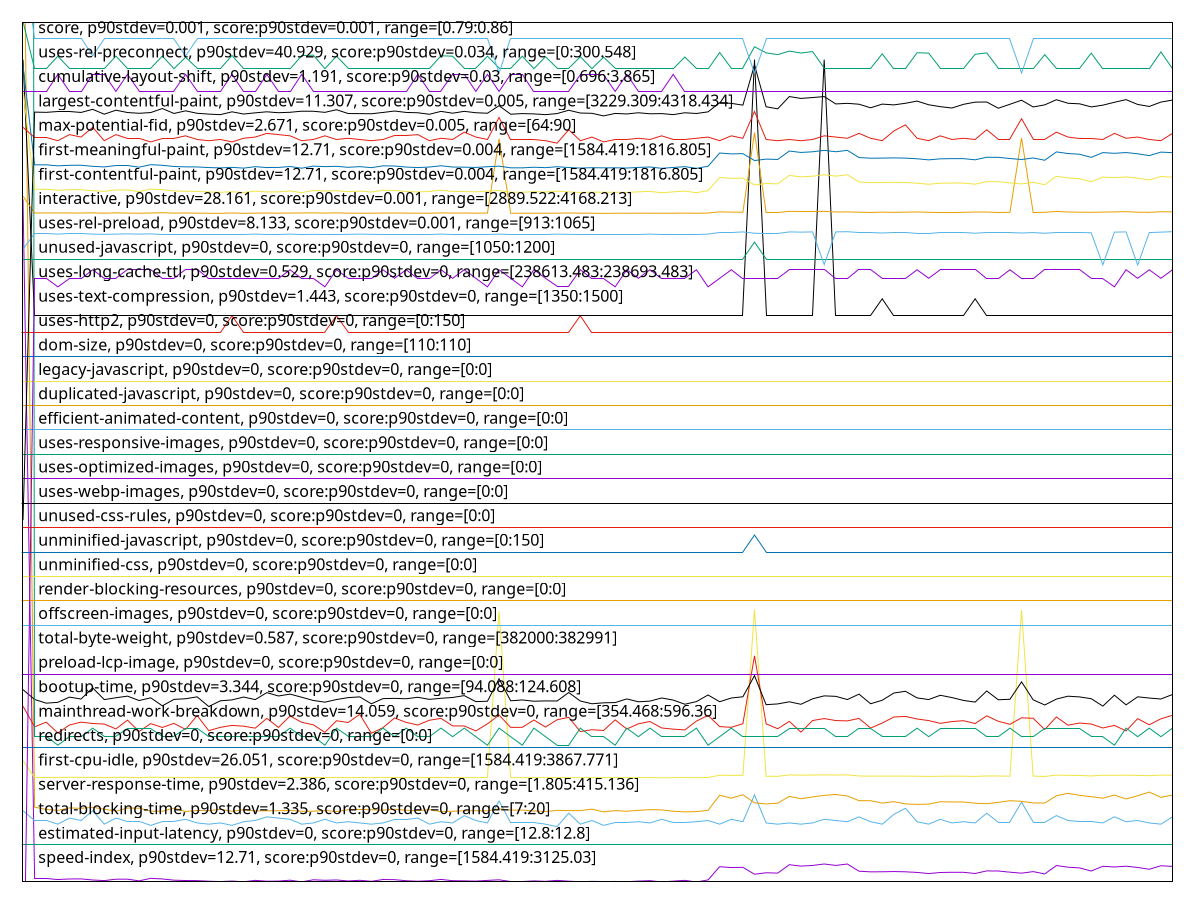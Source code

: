 reset

$speedIndexP90Stdev1271ScoreP90Stdev0Range1584419312503 <<EOF
0 27.94995008235622
1 0.12369356242233209
2 0.123993125527047
3 0.0810176209707052
4 0.10397777129691832
5 0.10757615962148392
6 0.061969038578531865
7 0.037249635837337536
8 0.09406223253073165
9 0.09531313543468656
10 0.02622752911765147
11 0.12994353810713832
12 0.10400228100548858
13 0.05442186387358916
14 0.03999563096392578
15 0.03621387370859708
16 0.01148357776359532
17 -0.002042150297945966
18 0.019353009747856476
19 -0.012149227897758408
20 0.04741571829110924
21 0.012129000089217357
22 0.016504436952075707
23 0.05378551921780783
24 -0.015214757002713242
25 0.07039674725795564
26 0.04975594157585661
27 0.06296213565902775
28 0.021705941770370885
29 0.04995928138026429
30 0.007853417594589018
31 0.08145425689000874
32 0.07516615499188006
33 0.031217524228686955
34 0.01104240300936965
35 0.032171587328868156
36 0.08548383453196706
37 0.03298766984747559
38 0.02669502911442123
39 0.016335592293049928
40 0.04546946587741729
41 0.06917580066447471
42 -0.00010769885505013121
43 -0.0004998541921388266
44 0.024826844661355096
45 0.007270631190866794
46 0.04570185422532802
47 0.013116650567798871
48 -0.009114562870259135
49 0.005799140909815037
50 -0.0009809706936572127
51 0.002062772003679214
52 -0.0091771987921625
53 0.01727513112148671
54 0.034321179546967784
55 -0.019530281244634295
56 0.015469582590320385
57 0.047475630912053646
58 -0.020363611335941556
59 0.06624552884014534
60 0.6066873260631525
61 0.5714913845596534
62 0.5806153505158065
63 0.2988816971297652
64 0.35735096856895154
65 0.34358922109156964
66 0.6878507721022409
67 0.6307068404596947
68 0.6573225684304518
69 0.7167023301545932
70 0.65896290337054
71 0.7161712864689456
72 0.420853807934396
73 0.3956423954878794
74 0.3984092692551009
75 0.40735531288237325
76 0.3974225265434903
77 0.37131242478281123
78 0.3263961144146883
79 0.36882695878062677
80 0.3780099295907391
81 0.37644584707731354
82 0.32874723090323243
83 0.4340663563864595
84 0.42986974961944924
85 0.3815166334499125
86 0.34153403663980697
87 0.4049025264916182
88 0.3104648038455551
89 0.6533683354481639
90 0.58602019513852
91 0.5570896613585674
92 0.4285562107936052
93 0.624196335650467
94 0.5947029863404367
95 0.6261217094235292
96 0.57565077288033
97 0.5005148996149735
98 0.6447136850227473
99 0.6204608745113305
EOF

$estimatedInputLatencyP90Stdev0ScoreP90Stdev0Range128128 <<EOF
0 1.5000000000001847
1 1.5000000000001847
2 1.5000000000001847
3 1.5000000000001847
4 1.5000000000001847
5 1.5000000000001847
6 1.5000000000001847
7 1.5000000000001847
8 1.5000000000001847
9 1.5000000000001847
10 1.5000000000001847
11 1.5000000000001847
12 1.5000000000001847
13 1.5000000000001847
14 1.5000000000001847
15 1.5000000000001847
16 1.5000000000001847
17 1.5000000000001847
18 1.5000000000001847
19 1.5000000000001847
20 1.5000000000001847
21 1.5000000000001847
22 1.5000000000001847
23 1.5000000000001847
24 1.5000000000001847
25 1.5000000000001847
26 1.5000000000001847
27 1.5000000000001847
28 1.5000000000001847
29 1.5000000000001847
30 1.5000000000001847
31 1.5000000000001847
32 1.5000000000001847
33 1.5000000000001847
34 1.5000000000001847
35 1.5000000000001847
36 1.5000000000001847
37 1.5000000000001847
38 1.5000000000001847
39 1.5000000000001847
40 1.5000000000001847
41 1.5000000000001847
42 1.5000000000001847
43 1.5000000000001847
44 1.5000000000001847
45 1.5000000000001847
46 1.5000000000001847
47 1.5000000000001847
48 1.5000000000001847
49 1.5000000000001847
50 1.5000000000001847
51 1.5000000000001847
52 1.5000000000001847
53 1.5000000000001847
54 1.5000000000001847
55 1.5000000000001847
56 1.5000000000001847
57 1.5000000000001847
58 1.5000000000001847
59 1.5000000000001847
60 1.5000000000001847
61 1.5000000000001847
62 1.5000000000001847
63 1.5000000000001847
64 1.5000000000001847
65 1.5000000000001847
66 1.5000000000001847
67 1.5000000000001847
68 1.5000000000001847
69 1.5000000000001847
70 1.5000000000001847
71 1.5000000000001847
72 1.5000000000001847
73 1.5000000000001847
74 1.5000000000001847
75 1.5000000000001847
76 1.5000000000001847
77 1.5000000000001847
78 1.5000000000001847
79 1.5000000000001847
80 1.5000000000001847
81 1.5000000000001847
82 1.5000000000001847
83 1.5000000000001847
84 1.5000000000001847
85 1.5000000000001847
86 1.5000000000001847
87 1.5000000000001847
88 1.5000000000001847
89 1.5000000000001847
90 1.5000000000001847
91 1.5000000000001847
92 1.5000000000001847
93 1.5000000000001847
94 1.5000000000001847
95 1.5000000000001847
96 1.5000000000001847
97 1.5000000000001847
98 1.5000000000001847
99 1.5000000000001847
EOF

$totalBlockingTimeP90Stdev1335ScoreP90Stdev0Range720 <<EOF
0 2.899
1 2.499
2 2.499
3 2.349
4 2.599
5 2.499
6 2.899
7 2.349
8 2.599
9 2.449
10 2.449
11 2.299
12 2.449
13 2.449
14 2.549
15 2.399
16 2.349
17 2.399
18 2.299
19 2.449
20 2.499
21 2.649
22 2.599
23 2.549
24 2.349
25 2.399
26 2.549
27 2.399
28 2.449
29 2.399
30 2.349
31 2.399
32 2.549
33 2.549
34 2.599
35 2.349
36 2.449
37 2.399
38 2.699
39 2.499
40 2.399
41 3.299
42 2.399
43 2.399
44 2.399
45 2.349
46 2.249
47 2.7990000000000004
48 2.349
49 2.499
50 2.299
51 2.399
52 2.399
53 2.449
54 2.399
55 2.549
56 2.399
57 2.399
58 2.449
59 2.499
60 2.349
61 2.549
62 2.449
63 3.549
64 2.399
65 2.349
66 2.399
67 2.349
68 2.399
69 2.549
70 2.499
71 2.449
72 2.649
73 2.449
74 2.349
75 2.749
76 2.999
77 2.449
78 2.349
79 2.549
80 2.399
81 2.449
82 2.399
83 2.7990000000000004
84 2.399
85 2.399
86 3.249
87 2.399
88 2.399
89 2.699
90 2.499
91 2.449
92 2.449
93 2.399
94 2.649
95 2.449
96 2.499
97 2.399
98 2.349
99 2.649
EOF

$serverResponseTimeP90Stdev2386ScoreP90Stdev0Range1805415136 <<EOF
0 42.958002495148314
1 3.046843637371777
2 2.9514596617687827
3 2.912549209869698
4 3.0154047685056833
5 2.9966772941502633
6 3.0416038258940947
7 2.9608719157194345
8 2.8829539783753813
9 3.010747158303299
10 3.00269337399501
11 2.8832450790130304
12 2.878005267535348
13 3.0076420848350427
14 2.8673315774882173
15 2.9097352370390905
16 2.900517050180205
17 2.954855835874688
18 2.876355697255337
19 2.94039783753812
20 2.8908136955919046
21 2.8990615469919603
22 2.896538674799002
23 2.912840310507347
24 2.878587468810646
25 2.880042971998891
26 2.9117729415026337
27 2.8651968394787914
28 2.939330468533407
29 2.952041863044081
30 2.9383601330745774
31 2.9213792625450514
32 2.9594164125311893
33 2.9200207929026893
34 2.9042043249237595
35 2.9442791793734404
36 2.8578222899916828
37 2.880042971998891
38 2.896635708344885
39 2.8999348489049073
40 2.895083171610757
41 2.974262545051289
42 2.9268131411144998
43 2.9247754366509566
44 2.8910077626836705
45 2.8640324369281953
46 2.9146839478791238
47 2.9045924591072914
48 2.9034280565566952
49 2.9650443581924035
50 2.8510299417798723
51 2.903622123648461
52 2.879266703631827
53 2.915072082062656
54 2.9443762129193236
55 2.933120321596895
56 2.878684502356529
57 2.8516121430551706
58 2.864129470474078
59 2.91584835042972
60 3.5354075408927086
61 3.414891876906016
62 3.5544261158857777
63 3.2237357915164955
64 3.177547823676185
65 3.209568893817577
66 3.487764069864153
67 3.390051289159967
68 3.465640421402828
69 3.5282270584973663
70 3.564032436928195
71 3.502222068200721
72 3.3121333518159135
73 3.3094164125311893
74 3.211703631827003
75 3.2707970612697532
76 3.178615192680898
77 3.160372886054893
78 3.1697851400055446
79 3.267983088439146
80 3.2590560022179096
81 3.2567271971167173
82 3.206948988078736
83 3.1872511782644857
84 3.2420751316883836
85 3.3093193789853066
86 3.2853520931522042
87 3.2198544496811756
88 3.214323537565844
89 3.5121194898807873
90 3.6145869143332408
91 3.530167729415026
92 3.47573191017466
93 3.413921541447186
94 3.542490989742168
95 3.3808331023010814
96 3.5143512614360963
97 3.6640740227335735
98 3.449338785694483
99 3.540453285278625
EOF

$firstCpuIdleP90Stdev26051ScoreP90Stdev0Range15844193867771 <<EOF
0 4.949796175312104
1 4.272378485305975
2 4.27242828424545
3 4.26528409820696
4 4.269100960559027
5 4.269699151456256
6 4.262117489279757
7 4.258008171337674
8 4.267452615662352
9 4.267660563961137
10 4.256175872176688
11 4.273417472270508
12 4.269105035017711
13 4.260862857816701
14 4.258464661616209
15 4.257835987731786
16 4.253724858919176
17 4.251476361348869
18 4.255033061968639
19 4.249796175312103
20 4.259698166256457
21 4.253832152997867
22 4.25455951932598
23 4.260757072796782
24 4.249286566164793
25 4.263518499443699
26 4.260087201607885
27 4.262282580309416
28 4.255424210002346
29 4.260121004524376
30 4.253121386316246
31 4.265356683933894
32 4.2643113589225194
33 4.257005401783667
34 4.253651518662856
35 4.257164003860607
36 4.266026555122794
37 4.257299668244211
38 4.256253588703449
39 4.25453145083282
40 4.259374624055735
41 11.07445184582679
42 4.251797941773186
43 4.251732750434234
44 4.255943024408167
45 4.253024504743082
46 4.2594132559603
47 4.253996338592262
48 4.250300653659589
49 4.252779886316139
50 4.251652770319317
51 4.252158757725574
52 4.250290241154061
53 4.2546876384157235
54 4.2575213489778205
55 4.248569159624575
56 4.254387486625969
57 4.259708126044353
58 4.248430628029304
59 4.262828406867256
60 4.352670673577009
61 4.346819750906138
62 4.348336505877895
63 11.139854151194319
64 4.3112213562859765
65 4.308933623187596
66 4.366163168057626
67 4.356663643087771
68 4.361088203407327
69 4.370959409552733
70 4.361360890327433
71 4.370871129614569
72 4.321777976925632
73 4.317586867998106
74 4.318046829111817
75 4.31953400653164
76 4.317882794423298
77 4.313542288677341
78 4.306075465873393
79 4.313129108385562
80 4.314655672239336
81 4.314395661412918
82 4.3064663120953455
83 4.323974411968305
84 4.323276774098001
85 4.315238621642966
86 11.11396956788964
87 4.3191262588514405
88 4.3034270677285
89 4.360430857406237
90 4.349234999470755
91 4.344425629164332
92 4.32305841329369
93 4.355581346136478
94 4.35067841418619
95 4.355901417502023
96 4.347511201635478
97 4.335020722179481
98 4.358992120772994
99 4.354960368451793
EOF

$redirectsP90Stdev0ScoreP90Stdev0Range00 <<EOF
0 5.5
1 5.5
2 5.5
3 5.5
4 5.5
5 5.5
6 5.5
7 5.5
8 5.5
9 5.5
10 5.5
11 5.5
12 5.5
13 5.5
14 5.5
15 5.5
16 5.5
17 5.5
18 5.5
19 5.5
20 5.5
21 5.5
22 5.5
23 5.5
24 5.5
25 5.5
26 5.5
27 5.5
28 5.5
29 5.5
30 5.5
31 5.5
32 5.5
33 5.5
34 5.5
35 5.5
36 5.5
37 5.5
38 5.5
39 5.5
40 5.5
41 5.5
42 5.5
43 5.5
44 5.5
45 5.5
46 5.5
47 5.5
48 5.5
49 5.5
50 5.5
51 5.5
52 5.5
53 5.5
54 5.5
55 5.5
56 5.5
57 5.5
58 5.5
59 5.5
60 5.5
61 5.5
62 5.5
63 5.5
64 5.5
65 5.5
66 5.5
67 5.5
68 5.5
69 5.5
70 5.5
71 5.5
72 5.5
73 5.5
74 5.5
75 5.5
76 5.5
77 5.5
78 5.5
79 5.5
80 5.5
81 5.5
82 5.5
83 5.5
84 5.5
85 5.5
86 5.5
87 5.5
88 5.5
89 5.5
90 5.5
91 5.5
92 5.5
93 5.5
94 5.5
95 5.5
96 5.5
97 5.5
98 5.5
99 5.5
EOF

$mainthreadWorkBreakdownP90Stdev14059ScoreP90Stdev0Range35446859636 <<EOF
0 7.181235827154942
1 6.336025013105668
2 6.527787163933195
3 6.084763124391523
4 6.411356399311014
5 6.529097730846999
6 6.473162734965926
7 6.450149179959559
8 6.249684864824381
9 6.611401333033773
10 6.146569460046434
11 6.469126188871414
12 6.311386355126187
13 6.477723507825956
14 6.229869093087696
15 6.7964009585860845
16 6.179019096832169
17 6.3166810454579485
18 6.394004493372275
19 6.363809031678272
20 6.282658728375643
21 6.6834825132928914
22 6.312120272597914
23 6.780097506178384
24 6.524012731221449
25 6.419639182206245
26 6.11238987493447
27 6.585819066876356
28 6.514366958735862
29 6.849347861903689
30 6.074331011757656
31 6.300639706433009
32 6.699785965700591
33 6.518246236800716
34 6.412614543548265
35 6.605896951995804
36 6.68343009061634
37 6.375708979255595
38 6.370886093012806
39 6.169425747023141
40 6.459008612296861
41 6.818890286826928
42 6.315160787837937
43 6.316051973339323
44 6.616224219276563
45 6.326536508649741
46 6.62634179585112
47 6.725787613270426
48 6.142637759305025
49 6.218126413540026
50 6.187144611697746
51 6.621781022991088
52 6.247745225791955
53 6.4600046431513505
54 6.553631543473376
55 6.290102748446041
56 6.242031154047779
57 6.208637909084098
58 6.57334246985696
59 6.804159514715792
60 6.3459853216505655
61 6.315580169250355
62 6.466347787014151
63 9.244487530891929
64 6.46000464315135
65 6.25791522504306
66 6.562124017074811
67 6.118890286826928
68 6.594730921890211
69 6.67567153448663
70 6.593682468359168
71 6.579895304425971
72 6.6822767917321935
73 6.285541975586009
74 6.491300981052947
75 6.738840859731892
76 6.763269827005164
77 6.657742979105815
78 6.593158241593648
79 6.478247734591477
80 6.552950048678196
81 6.587496592526024
82 6.470646446491422
83 6.786860031453604
84 6.563172470605855
85 6.439192840560173
86 6.706286377593046
87 6.687099677974985
88 6.226671309818016
89 6.741304725529841
90 6.403545420504753
91 6.491300981052944
92 6.450883097431286
93 6.28863491350258
94 6.395000524226765
95 6.169058788287275
96 6.6718971017748805
97 6.420740058413838
98 6.665658803265184
99 6.808405751516512
EOF

$bootupTimeP90Stdev3344ScoreP90Stdev0Range94088124608 <<EOF
0 7.858179924242425
1 7.457801136363637
2 7.305836174242424
3 7.340305871212123
4 7.554250000000001
5 7.476196022727272
6 7.931593750000001
7 7.452829545454546
8 7.52723768939394
9 7.594354166666668
10 7.4133882575757575
11 7.524751893939394
12 7.197124053030304
13 7.460286931818183
14 7.486636363636365
15 7.5651875
16 7.168123106060607
17 7.403113636363637
18 7.439737689393939
19 7.556901515151515
20 7.451669507575759
21 7.737535984848487
22 7.600320075757577
23 7.677048295454545
24 7.548781249999999
25 7.417034090909092
26 7.346768939393939
27 7.454983901515153
28 7.533037878787879
29 7.564027462121213
30 7.279818181818182
31 7.491773674242424
32 7.502876893939394
33 7.486967803030304
34 7.547952651515152
35 7.462109848484849
36 7.5058598484848496
37 7.5391695075757585
38 7.615400568181818
39 7.36897537878788
40 7.38505018939394
41 8.304297348484848
42 7.402450757575759
43 7.438080492424244
44 7.385215909090911
45 7.398970643939395
46 7.394330492424243
47 7.7425075757575765
48 7.393501893939393
49 7.281143939393941
50 7.3204195075757585
51 7.331191287878789
52 7.479676136363637
53 7.36267803030303
54 7.390518939393941
55 7.519283143939394
56 7.432446022727273
57 7.262417613636364
58 7.369969696969698
59 7.641087121212122
60 7.3649981060606065
61 7.517460227272727
62 7.568336174242424
63 8.432564393939394
64 7.245182765151517
65 7.2748465909090925
66 7.362346590909092
67 7.260594696969697
68 7.4834876893939395
69 7.6047945075757575
70 7.585736742424244
71 7.454155303030304
72 7.676053977272727
73 7.28180681818182
74 7.425485795454546
75 7.720632575757576
76 7.793217803030303
77 7.522100378787878
78 7.454321022727273
79 7.6293210227272725
80 7.5360208333333345
81 7.418194128787879
82 7.3499176136363635
83 7.805149621212121
84 7.445206439393941
85 7.465755681818181
86 8.17801893939394
87 7.443217803030304
88 7.231593750000001
89 7.473213068181819
90 7.591868371212121
91 7.561210227272728
92 7.48945359848485
93 7.185026515151518
94 7.631641098484848
95 7.236896780303031
96 7.566513257575758
97 7.515637310606062
98 7.475864583333333
99 7.660973484848484
EOF

$preloadLcpImageP90Stdev0ScoreP90Stdev0Range00 <<EOF
0 8.5
1 8.5
2 8.5
3 8.5
4 8.5
5 8.5
6 8.5
7 8.5
8 8.5
9 8.5
10 8.5
11 8.5
12 8.5
13 8.5
14 8.5
15 8.5
16 8.5
17 8.5
18 8.5
19 8.5
20 8.5
21 8.5
22 8.5
23 8.5
24 8.5
25 8.5
26 8.5
27 8.5
28 8.5
29 8.5
30 8.5
31 8.5
32 8.5
33 8.5
34 8.5
35 8.5
36 8.5
37 8.5
38 8.5
39 8.5
40 8.5
41 8.5
42 8.5
43 8.5
44 8.5
45 8.5
46 8.5
47 8.5
48 8.5
49 8.5
50 8.5
51 8.5
52 8.5
53 8.5
54 8.5
55 8.5
56 8.5
57 8.5
58 8.5
59 8.5
60 8.5
61 8.5
62 8.5
63 8.5
64 8.5
65 8.5
66 8.5
67 8.5
68 8.5
69 8.5
70 8.5
71 8.5
72 8.5
73 8.5
74 8.5
75 8.5
76 8.5
77 8.5
78 8.5
79 8.5
80 8.5
81 8.5
82 8.5
83 8.5
84 8.5
85 8.5
86 8.5
87 8.5
88 8.5
89 8.5
90 8.5
91 8.5
92 8.5
93 8.5
94 8.5
95 8.5
96 8.5
97 8.5
98 8.5
99 8.5
EOF

$totalByteWeightP90Stdev0587ScoreP90Stdev0Range382000382991 <<EOF
0 352.43350000001374
1 5.933500000013737
2 5.933500000013737
3 5.583500000007916
4 5.933500000013737
5 5.933500000013737
6 6.283499999990454
7 5.933500000013737
8 5.933500000013737
9 6.283499999990454
10 6.283499999990454
11 6.283499999990454
12 5.933500000013737
13 5.933500000013737
14 6.283499999990454
15 6.283499999990454
16 5.933500000013737
17 5.933500000013737
18 5.933500000013737
19 5.933500000013737
20 5.933500000013737
21 5.933500000013737
22 5.933500000013737
23 6.283499999990454
24 5.933500000013737
25 5.933500000013737
26 5.583500000007916
27 6.283499999990454
28 5.933500000013737
29 5.933500000013737
30 5.933500000013737
31 6.283499999990454
32 5.933500000013737
33 6.283499999990454
34 5.933500000013737
35 5.933500000013737
36 6.283499999990454
37 5.933500000013737
38 6.283499999990454
39 5.933500000013737
40 5.583500000007916
41 6.283499999990454
42 5.933500000013737
43 5.583500000007916
44 6.283499999990454
45 5.933500000013737
46 5.583500000007916
47 5.583500000007916
48 6.283499999990454
49 5.933500000013737
50 5.933500000013737
51 5.583500000007916
52 6.283499999990454
53 5.933500000013737
54 6.283499999990454
55 5.933500000013737
56 5.933500000013737
57 5.933500000013737
58 6.283499999990454
59 5.583500000007916
60 5.933500000013737
61 6.283499999990454
62 5.933500000013737
63 5.933500000013737
64 5.933500000013737
65 5.933500000013737
66 6.283499999990454
67 6.283499999990454
68 6.283499999990454
69 6.283499999990454
70 5.933500000013737
71 5.933500000013737
72 6.283499999990454
73 6.283499999990454
74 5.933500000013737
75 5.933500000013737
76 5.933500000013737
77 6.283499999990454
78 5.933500000013737
79 6.283499999990454
80 6.283499999990454
81 6.283499999990454
82 6.283499999990454
83 5.933500000013737
84 5.933500000013737
85 6.283499999990454
86 5.933500000013737
87 5.933500000013737
88 6.283499999990454
89 6.283499999990454
90 6.283499999990454
91 6.283499999990454
92 5.933500000013737
93 5.933500000013737
94 5.583500000007916
95 6.283499999990454
96 5.933500000013737
97 6.283499999990454
98 5.933500000013737
99 6.283499999990454
EOF

$offscreenImagesP90Stdev0ScoreP90Stdev0Range00 <<EOF
0 10.5
1 10.5
2 10.5
3 10.5
4 10.5
5 10.5
6 10.5
7 10.5
8 10.5
9 10.5
10 10.5
11 10.5
12 10.5
13 10.5
14 10.5
15 10.5
16 10.5
17 10.5
18 10.5
19 10.5
20 10.5
21 10.5
22 10.5
23 10.5
24 10.5
25 10.5
26 10.5
27 10.5
28 10.5
29 10.5
30 10.5
31 10.5
32 10.5
33 10.5
34 10.5
35 10.5
36 10.5
37 10.5
38 10.5
39 10.5
40 10.5
41 10.5
42 10.5
43 10.5
44 10.5
45 10.5
46 10.5
47 10.5
48 10.5
49 10.5
50 10.5
51 10.5
52 10.5
53 10.5
54 10.5
55 10.5
56 10.5
57 10.5
58 10.5
59 10.5
60 10.5
61 10.5
62 10.5
63 10.5
64 10.5
65 10.5
66 10.5
67 10.5
68 10.5
69 10.5
70 10.5
71 10.5
72 10.5
73 10.5
74 10.5
75 10.5
76 10.5
77 10.5
78 10.5
79 10.5
80 10.5
81 10.5
82 10.5
83 10.5
84 10.5
85 10.5
86 10.5
87 10.5
88 10.5
89 10.5
90 10.5
91 10.5
92 10.5
93 10.5
94 10.5
95 10.5
96 10.5
97 10.5
98 10.5
99 10.5
EOF

$renderBlockingResourcesP90Stdev0ScoreP90Stdev0Range00 <<EOF
0 11.5
1 11.5
2 11.5
3 11.5
4 11.5
5 11.5
6 11.5
7 11.5
8 11.5
9 11.5
10 11.5
11 11.5
12 11.5
13 11.5
14 11.5
15 11.5
16 11.5
17 11.5
18 11.5
19 11.5
20 11.5
21 11.5
22 11.5
23 11.5
24 11.5
25 11.5
26 11.5
27 11.5
28 11.5
29 11.5
30 11.5
31 11.5
32 11.5
33 11.5
34 11.5
35 11.5
36 11.5
37 11.5
38 11.5
39 11.5
40 11.5
41 11.5
42 11.5
43 11.5
44 11.5
45 11.5
46 11.5
47 11.5
48 11.5
49 11.5
50 11.5
51 11.5
52 11.5
53 11.5
54 11.5
55 11.5
56 11.5
57 11.5
58 11.5
59 11.5
60 11.5
61 11.5
62 11.5
63 11.5
64 11.5
65 11.5
66 11.5
67 11.5
68 11.5
69 11.5
70 11.5
71 11.5
72 11.5
73 11.5
74 11.5
75 11.5
76 11.5
77 11.5
78 11.5
79 11.5
80 11.5
81 11.5
82 11.5
83 11.5
84 11.5
85 11.5
86 11.5
87 11.5
88 11.5
89 11.5
90 11.5
91 11.5
92 11.5
93 11.5
94 11.5
95 11.5
96 11.5
97 11.5
98 11.5
99 11.5
EOF

$unminifiedCssP90Stdev0ScoreP90Stdev0Range00 <<EOF
0 12.5
1 12.5
2 12.5
3 12.5
4 12.5
5 12.5
6 12.5
7 12.5
8 12.5
9 12.5
10 12.5
11 12.5
12 12.5
13 12.5
14 12.5
15 12.5
16 12.5
17 12.5
18 12.5
19 12.5
20 12.5
21 12.5
22 12.5
23 12.5
24 12.5
25 12.5
26 12.5
27 12.5
28 12.5
29 12.5
30 12.5
31 12.5
32 12.5
33 12.5
34 12.5
35 12.5
36 12.5
37 12.5
38 12.5
39 12.5
40 12.5
41 12.5
42 12.5
43 12.5
44 12.5
45 12.5
46 12.5
47 12.5
48 12.5
49 12.5
50 12.5
51 12.5
52 12.5
53 12.5
54 12.5
55 12.5
56 12.5
57 12.5
58 12.5
59 12.5
60 12.5
61 12.5
62 12.5
63 12.5
64 12.5
65 12.5
66 12.5
67 12.5
68 12.5
69 12.5
70 12.5
71 12.5
72 12.5
73 12.5
74 12.5
75 12.5
76 12.5
77 12.5
78 12.5
79 12.5
80 12.5
81 12.5
82 12.5
83 12.5
84 12.5
85 12.5
86 12.5
87 12.5
88 12.5
89 12.5
90 12.5
91 12.5
92 12.5
93 12.5
94 12.5
95 12.5
96 12.5
97 12.5
98 12.5
99 12.5
EOF

$unminifiedJavascriptP90Stdev0ScoreP90Stdev0Range0150 <<EOF
0 13.493
1 13.493
2 13.493
3 13.493
4 13.493
5 13.493
6 13.493
7 13.493
8 13.493
9 13.493
10 13.493
11 13.493
12 13.493
13 13.493
14 13.493
15 13.493
16 13.493
17 13.493
18 13.493
19 13.493
20 13.493
21 13.493
22 13.493
23 13.493
24 13.493
25 13.493
26 13.493
27 13.493
28 13.493
29 13.493
30 13.493
31 13.493
32 13.493
33 13.493
34 13.493
35 13.493
36 13.493
37 13.493
38 13.493
39 13.493
40 13.493
41 13.493
42 13.493
43 13.493
44 13.493
45 13.493
46 13.493
47 13.493
48 13.493
49 13.493
50 13.493
51 13.493
52 13.493
53 13.493
54 13.493
55 13.493
56 13.493
57 13.493
58 13.493
59 13.493
60 13.493
61 13.493
62 13.493
63 14.193
64 13.493
65 13.493
66 13.493
67 13.493
68 13.493
69 13.493
70 13.493
71 13.493
72 13.493
73 13.493
74 13.493
75 13.493
76 13.493
77 13.493
78 13.493
79 13.493
80 13.493
81 13.493
82 13.493
83 13.493
84 13.493
85 13.493
86 13.493
87 13.493
88 13.493
89 13.493
90 13.493
91 13.493
92 13.493
93 13.493
94 13.493
95 13.493
96 13.493
97 13.493
98 13.493
99 13.493
EOF

$unusedCssRulesP90Stdev0ScoreP90Stdev0Range00 <<EOF
0 14.5
1 14.5
2 14.5
3 14.5
4 14.5
5 14.5
6 14.5
7 14.5
8 14.5
9 14.5
10 14.5
11 14.5
12 14.5
13 14.5
14 14.5
15 14.5
16 14.5
17 14.5
18 14.5
19 14.5
20 14.5
21 14.5
22 14.5
23 14.5
24 14.5
25 14.5
26 14.5
27 14.5
28 14.5
29 14.5
30 14.5
31 14.5
32 14.5
33 14.5
34 14.5
35 14.5
36 14.5
37 14.5
38 14.5
39 14.5
40 14.5
41 14.5
42 14.5
43 14.5
44 14.5
45 14.5
46 14.5
47 14.5
48 14.5
49 14.5
50 14.5
51 14.5
52 14.5
53 14.5
54 14.5
55 14.5
56 14.5
57 14.5
58 14.5
59 14.5
60 14.5
61 14.5
62 14.5
63 14.5
64 14.5
65 14.5
66 14.5
67 14.5
68 14.5
69 14.5
70 14.5
71 14.5
72 14.5
73 14.5
74 14.5
75 14.5
76 14.5
77 14.5
78 14.5
79 14.5
80 14.5
81 14.5
82 14.5
83 14.5
84 14.5
85 14.5
86 14.5
87 14.5
88 14.5
89 14.5
90 14.5
91 14.5
92 14.5
93 14.5
94 14.5
95 14.5
96 14.5
97 14.5
98 14.5
99 14.5
EOF

$usesWebpImagesP90Stdev0ScoreP90Stdev0Range00 <<EOF
0 15.5
1 15.5
2 15.5
3 15.5
4 15.5
5 15.5
6 15.5
7 15.5
8 15.5
9 15.5
10 15.5
11 15.5
12 15.5
13 15.5
14 15.5
15 15.5
16 15.5
17 15.5
18 15.5
19 15.5
20 15.5
21 15.5
22 15.5
23 15.5
24 15.5
25 15.5
26 15.5
27 15.5
28 15.5
29 15.5
30 15.5
31 15.5
32 15.5
33 15.5
34 15.5
35 15.5
36 15.5
37 15.5
38 15.5
39 15.5
40 15.5
41 15.5
42 15.5
43 15.5
44 15.5
45 15.5
46 15.5
47 15.5
48 15.5
49 15.5
50 15.5
51 15.5
52 15.5
53 15.5
54 15.5
55 15.5
56 15.5
57 15.5
58 15.5
59 15.5
60 15.5
61 15.5
62 15.5
63 15.5
64 15.5
65 15.5
66 15.5
67 15.5
68 15.5
69 15.5
70 15.5
71 15.5
72 15.5
73 15.5
74 15.5
75 15.5
76 15.5
77 15.5
78 15.5
79 15.5
80 15.5
81 15.5
82 15.5
83 15.5
84 15.5
85 15.5
86 15.5
87 15.5
88 15.5
89 15.5
90 15.5
91 15.5
92 15.5
93 15.5
94 15.5
95 15.5
96 15.5
97 15.5
98 15.5
99 15.5
EOF

$usesOptimizedImagesP90Stdev0ScoreP90Stdev0Range00 <<EOF
0 16.5
1 16.5
2 16.5
3 16.5
4 16.5
5 16.5
6 16.5
7 16.5
8 16.5
9 16.5
10 16.5
11 16.5
12 16.5
13 16.5
14 16.5
15 16.5
16 16.5
17 16.5
18 16.5
19 16.5
20 16.5
21 16.5
22 16.5
23 16.5
24 16.5
25 16.5
26 16.5
27 16.5
28 16.5
29 16.5
30 16.5
31 16.5
32 16.5
33 16.5
34 16.5
35 16.5
36 16.5
37 16.5
38 16.5
39 16.5
40 16.5
41 16.5
42 16.5
43 16.5
44 16.5
45 16.5
46 16.5
47 16.5
48 16.5
49 16.5
50 16.5
51 16.5
52 16.5
53 16.5
54 16.5
55 16.5
56 16.5
57 16.5
58 16.5
59 16.5
60 16.5
61 16.5
62 16.5
63 16.5
64 16.5
65 16.5
66 16.5
67 16.5
68 16.5
69 16.5
70 16.5
71 16.5
72 16.5
73 16.5
74 16.5
75 16.5
76 16.5
77 16.5
78 16.5
79 16.5
80 16.5
81 16.5
82 16.5
83 16.5
84 16.5
85 16.5
86 16.5
87 16.5
88 16.5
89 16.5
90 16.5
91 16.5
92 16.5
93 16.5
94 16.5
95 16.5
96 16.5
97 16.5
98 16.5
99 16.5
EOF

$usesResponsiveImagesP90Stdev0ScoreP90Stdev0Range00 <<EOF
0 17.5
1 17.5
2 17.5
3 17.5
4 17.5
5 17.5
6 17.5
7 17.5
8 17.5
9 17.5
10 17.5
11 17.5
12 17.5
13 17.5
14 17.5
15 17.5
16 17.5
17 17.5
18 17.5
19 17.5
20 17.5
21 17.5
22 17.5
23 17.5
24 17.5
25 17.5
26 17.5
27 17.5
28 17.5
29 17.5
30 17.5
31 17.5
32 17.5
33 17.5
34 17.5
35 17.5
36 17.5
37 17.5
38 17.5
39 17.5
40 17.5
41 17.5
42 17.5
43 17.5
44 17.5
45 17.5
46 17.5
47 17.5
48 17.5
49 17.5
50 17.5
51 17.5
52 17.5
53 17.5
54 17.5
55 17.5
56 17.5
57 17.5
58 17.5
59 17.5
60 17.5
61 17.5
62 17.5
63 17.5
64 17.5
65 17.5
66 17.5
67 17.5
68 17.5
69 17.5
70 17.5
71 17.5
72 17.5
73 17.5
74 17.5
75 17.5
76 17.5
77 17.5
78 17.5
79 17.5
80 17.5
81 17.5
82 17.5
83 17.5
84 17.5
85 17.5
86 17.5
87 17.5
88 17.5
89 17.5
90 17.5
91 17.5
92 17.5
93 17.5
94 17.5
95 17.5
96 17.5
97 17.5
98 17.5
99 17.5
EOF

$efficientAnimatedContentP90Stdev0ScoreP90Stdev0Range00 <<EOF
0 18.5
1 18.5
2 18.5
3 18.5
4 18.5
5 18.5
6 18.5
7 18.5
8 18.5
9 18.5
10 18.5
11 18.5
12 18.5
13 18.5
14 18.5
15 18.5
16 18.5
17 18.5
18 18.5
19 18.5
20 18.5
21 18.5
22 18.5
23 18.5
24 18.5
25 18.5
26 18.5
27 18.5
28 18.5
29 18.5
30 18.5
31 18.5
32 18.5
33 18.5
34 18.5
35 18.5
36 18.5
37 18.5
38 18.5
39 18.5
40 18.5
41 18.5
42 18.5
43 18.5
44 18.5
45 18.5
46 18.5
47 18.5
48 18.5
49 18.5
50 18.5
51 18.5
52 18.5
53 18.5
54 18.5
55 18.5
56 18.5
57 18.5
58 18.5
59 18.5
60 18.5
61 18.5
62 18.5
63 18.5
64 18.5
65 18.5
66 18.5
67 18.5
68 18.5
69 18.5
70 18.5
71 18.5
72 18.5
73 18.5
74 18.5
75 18.5
76 18.5
77 18.5
78 18.5
79 18.5
80 18.5
81 18.5
82 18.5
83 18.5
84 18.5
85 18.5
86 18.5
87 18.5
88 18.5
89 18.5
90 18.5
91 18.5
92 18.5
93 18.5
94 18.5
95 18.5
96 18.5
97 18.5
98 18.5
99 18.5
EOF

$duplicatedJavascriptP90Stdev0ScoreP90Stdev0Range00 <<EOF
0 19.5
1 19.5
2 19.5
3 19.5
4 19.5
5 19.5
6 19.5
7 19.5
8 19.5
9 19.5
10 19.5
11 19.5
12 19.5
13 19.5
14 19.5
15 19.5
16 19.5
17 19.5
18 19.5
19 19.5
20 19.5
21 19.5
22 19.5
23 19.5
24 19.5
25 19.5
26 19.5
27 19.5
28 19.5
29 19.5
30 19.5
31 19.5
32 19.5
33 19.5
34 19.5
35 19.5
36 19.5
37 19.5
38 19.5
39 19.5
40 19.5
41 19.5
42 19.5
43 19.5
44 19.5
45 19.5
46 19.5
47 19.5
48 19.5
49 19.5
50 19.5
51 19.5
52 19.5
53 19.5
54 19.5
55 19.5
56 19.5
57 19.5
58 19.5
59 19.5
60 19.5
61 19.5
62 19.5
63 19.5
64 19.5
65 19.5
66 19.5
67 19.5
68 19.5
69 19.5
70 19.5
71 19.5
72 19.5
73 19.5
74 19.5
75 19.5
76 19.5
77 19.5
78 19.5
79 19.5
80 19.5
81 19.5
82 19.5
83 19.5
84 19.5
85 19.5
86 19.5
87 19.5
88 19.5
89 19.5
90 19.5
91 19.5
92 19.5
93 19.5
94 19.5
95 19.5
96 19.5
97 19.5
98 19.5
99 19.5
EOF

$legacyJavascriptP90Stdev0ScoreP90Stdev0Range00 <<EOF
0 20.5
1 20.5
2 20.5
3 20.5
4 20.5
5 20.5
6 20.5
7 20.5
8 20.5
9 20.5
10 20.5
11 20.5
12 20.5
13 20.5
14 20.5
15 20.5
16 20.5
17 20.5
18 20.5
19 20.5
20 20.5
21 20.5
22 20.5
23 20.5
24 20.5
25 20.5
26 20.5
27 20.5
28 20.5
29 20.5
30 20.5
31 20.5
32 20.5
33 20.5
34 20.5
35 20.5
36 20.5
37 20.5
38 20.5
39 20.5
40 20.5
41 20.5
42 20.5
43 20.5
44 20.5
45 20.5
46 20.5
47 20.5
48 20.5
49 20.5
50 20.5
51 20.5
52 20.5
53 20.5
54 20.5
55 20.5
56 20.5
57 20.5
58 20.5
59 20.5
60 20.5
61 20.5
62 20.5
63 20.5
64 20.5
65 20.5
66 20.5
67 20.5
68 20.5
69 20.5
70 20.5
71 20.5
72 20.5
73 20.5
74 20.5
75 20.5
76 20.5
77 20.5
78 20.5
79 20.5
80 20.5
81 20.5
82 20.5
83 20.5
84 20.5
85 20.5
86 20.5
87 20.5
88 20.5
89 20.5
90 20.5
91 20.5
92 20.5
93 20.5
94 20.5
95 20.5
96 20.5
97 20.5
98 20.5
99 20.5
EOF

$domSizeP90Stdev0ScoreP90Stdev0Range110110 <<EOF
0 21.5
1 21.5
2 21.5
3 21.5
4 21.5
5 21.5
6 21.5
7 21.5
8 21.5
9 21.5
10 21.5
11 21.5
12 21.5
13 21.5
14 21.5
15 21.5
16 21.5
17 21.5
18 21.5
19 21.5
20 21.5
21 21.5
22 21.5
23 21.5
24 21.5
25 21.5
26 21.5
27 21.5
28 21.5
29 21.5
30 21.5
31 21.5
32 21.5
33 21.5
34 21.5
35 21.5
36 21.5
37 21.5
38 21.5
39 21.5
40 21.5
41 21.5
42 21.5
43 21.5
44 21.5
45 21.5
46 21.5
47 21.5
48 21.5
49 21.5
50 21.5
51 21.5
52 21.5
53 21.5
54 21.5
55 21.5
56 21.5
57 21.5
58 21.5
59 21.5
60 21.5
61 21.5
62 21.5
63 21.5
64 21.5
65 21.5
66 21.5
67 21.5
68 21.5
69 21.5
70 21.5
71 21.5
72 21.5
73 21.5
74 21.5
75 21.5
76 21.5
77 21.5
78 21.5
79 21.5
80 21.5
81 21.5
82 21.5
83 21.5
84 21.5
85 21.5
86 21.5
87 21.5
88 21.5
89 21.5
90 21.5
91 21.5
92 21.5
93 21.5
94 21.5
95 21.5
96 21.5
97 21.5
98 21.5
99 21.5
EOF

$usesHttp2P90Stdev0ScoreP90Stdev0Range0150 <<EOF
0 22.479
1 22.479
2 22.479
3 22.479
4 22.479
5 22.479
6 22.479
7 22.479
8 22.479
9 22.479
10 22.479
11 22.479
12 22.479
13 22.479
14 22.479
15 22.479
16 22.479
17 22.479
18 23.179
19 22.479
20 22.479
21 22.479
22 22.479
23 22.479
24 22.479
25 22.479
26 22.479
27 23.179
28 22.479
29 22.479
30 22.479
31 22.479
32 22.479
33 22.479
34 22.479
35 22.479
36 22.479
37 22.479
38 22.479
39 22.479
40 22.479
41 22.479
42 22.479
43 22.479
44 22.479
45 22.479
46 22.479
47 22.479
48 23.179
49 22.479
50 22.479
51 22.479
52 22.479
53 22.479
54 22.479
55 22.479
56 22.479
57 22.479
58 22.479
59 22.479
60 22.479
61 22.479
62 22.479
63 22.479
64 22.479
65 22.479
66 22.479
67 22.479
68 22.479
69 22.479
70 22.479
71 22.479
72 22.479
73 22.479
74 22.479
75 22.479
76 22.479
77 22.479
78 22.479
79 22.479
80 22.479
81 22.479
82 22.479
83 22.479
84 22.479
85 22.479
86 22.479
87 22.479
88 22.479
89 22.479
90 22.479
91 22.479
92 22.479
93 22.479
94 22.479
95 22.479
96 22.479
97 22.479
98 22.479
99 22.479
EOF

$usesTextCompressionP90Stdev1443ScoreP90Stdev0Range13501500 <<EOF
0 33.67099999999999
1 23.170999999999992
2 23.170999999999992
3 23.170999999999992
4 23.170999999999992
5 23.170999999999992
6 23.170999999999992
7 23.170999999999992
8 23.170999999999992
9 23.170999999999992
10 23.170999999999992
11 23.170999999999992
12 23.170999999999992
13 23.170999999999992
14 23.170999999999992
15 23.170999999999992
16 23.170999999999992
17 23.170999999999992
18 23.170999999999992
19 23.170999999999992
20 23.170999999999992
21 23.170999999999992
22 23.170999999999992
23 23.170999999999992
24 23.170999999999992
25 23.170999999999992
26 23.170999999999992
27 23.170999999999992
28 23.170999999999992
29 23.170999999999992
30 23.170999999999992
31 23.170999999999992
32 23.170999999999992
33 23.170999999999992
34 23.170999999999992
35 23.170999999999992
36 23.170999999999992
37 23.170999999999992
38 23.170999999999992
39 23.170999999999992
40 23.170999999999992
41 23.170999999999992
42 23.170999999999992
43 23.170999999999992
44 23.170999999999992
45 23.170999999999992
46 23.170999999999992
47 23.170999999999992
48 23.170999999999992
49 23.170999999999992
50 23.170999999999992
51 23.170999999999992
52 23.170999999999992
53 23.170999999999992
54 23.170999999999992
55 23.170999999999992
56 23.170999999999992
57 23.170999999999992
58 23.170999999999992
59 23.170999999999992
60 23.170999999999992
61 23.170999999999992
62 23.170999999999992
63 33.67099999999999
64 23.170999999999992
65 23.170999999999992
66 23.170999999999992
67 23.170999999999992
68 23.170999999999992
69 33.67099999999999
70 23.170999999999992
71 23.170999999999992
72 23.170999999999992
73 23.170999999999992
74 23.870999999999995
75 23.170999999999992
76 23.170999999999992
77 23.170999999999992
78 23.170999999999992
79 23.170999999999992
80 23.170999999999992
81 23.170999999999992
82 23.870999999999995
83 23.170999999999992
84 23.170999999999992
85 23.170999999999992
86 23.170999999999992
87 23.170999999999992
88 23.170999999999992
89 23.170999999999992
90 23.170999999999992
91 23.170999999999992
92 23.170999999999992
93 23.170999999999992
94 23.170999999999992
95 23.170999999999992
96 23.170999999999992
97 23.170999999999992
98 23.170999999999992
99 23.170999999999992
EOF

$usesLongCacheTtlP90Stdev0529ScoreP90Stdev0Range238613483238693483 <<EOF
0 -6.636132075087517
1 24.711981132015353
2 24.711981132015353
3 24.361981132009532
4 24.711981132015353
5 24.711981132015353
6 25.061981132006622
7 24.711981132015353
8 24.711981132015353
9 25.061981132006622
10 25.061981132006622
11 25.061981132006622
12 24.711981132015353
13 24.711981132015353
14 25.061981132006622
15 25.061981132006622
16 24.711981132015353
17 24.711981132015353
18 24.711981132015353
19 24.711981132015353
20 24.711981132015353
21 24.711981132015353
22 24.711981132015353
23 25.061981132006622
24 24.711981132015353
25 24.711981132015353
26 24.361981132009532
27 25.061981132006622
28 24.711981132015353
29 24.711981132015353
30 24.711981132015353
31 25.061981132006622
32 24.711981132015353
33 25.061981132006622
34 24.711981132015353
35 24.711981132015353
36 25.061981132006622
37 24.711981132015353
38 25.061981132006622
39 24.711981132015353
40 24.361981132009532
41 25.061981132006622
42 24.711981132015353
43 24.361981132009532
44 25.061981132006622
45 24.711981132015353
46 24.361981132009532
47 24.361981132009532
48 25.061981132006622
49 24.711981132015353
50 24.711981132015353
51 24.361981132009532
52 25.061981132006622
53 24.711981132015353
54 25.061981132006622
55 24.711981132015353
56 24.711981132015353
57 24.711981132015353
58 25.061981132006622
59 24.361981132009532
60 24.711981132015353
61 25.061981132006622
62 24.711981132015353
63 24.711981132015353
64 24.711981132015353
65 24.711981132015353
66 25.061981132006622
67 25.061981132006622
68 25.061981132006622
69 25.061981132006622
70 24.711981132015353
71 24.711981132015353
72 25.061981132006622
73 25.061981132006622
74 24.711981132015353
75 24.711981132015353
76 24.711981132015353
77 25.061981132006622
78 24.711981132015353
79 25.061981132006622
80 25.061981132006622
81 25.061981132006622
82 25.061981132006622
83 24.711981132015353
84 24.711981132015353
85 25.061981132006622
86 24.711981132015353
87 24.711981132015353
88 25.061981132006622
89 25.061981132006622
90 25.061981132006622
91 25.061981132006622
92 24.711981132015353
93 24.711981132015353
94 24.361981132009532
95 25.061981132006622
96 24.711981132015353
97 25.061981132006622
98 24.711981132015353
99 25.061981132006622
EOF

$unusedJavascriptP90Stdev0ScoreP90Stdev0Range10501200 <<EOF
0 25.493000000000002
1 25.493000000000002
2 25.493000000000002
3 25.493000000000002
4 25.493000000000002
5 25.493000000000002
6 25.493000000000002
7 25.493000000000002
8 25.493000000000002
9 25.493000000000002
10 25.493000000000002
11 25.493000000000002
12 25.493000000000002
13 25.493000000000002
14 25.493000000000002
15 25.493000000000002
16 25.493000000000002
17 25.493000000000002
18 25.493000000000002
19 25.493000000000002
20 25.493000000000002
21 25.493000000000002
22 25.493000000000002
23 25.493000000000002
24 25.493000000000002
25 25.493000000000002
26 25.493000000000002
27 25.493000000000002
28 25.493000000000002
29 25.493000000000002
30 25.493000000000002
31 25.493000000000002
32 25.493000000000002
33 25.493000000000002
34 25.493000000000002
35 25.493000000000002
36 25.493000000000002
37 25.493000000000002
38 25.493000000000002
39 25.493000000000002
40 25.493000000000002
41 25.493000000000002
42 25.493000000000002
43 25.493000000000002
44 25.493000000000002
45 25.493000000000002
46 25.493000000000002
47 25.493000000000002
48 25.493000000000002
49 25.493000000000002
50 25.493000000000002
51 25.493000000000002
52 25.493000000000002
53 25.493000000000002
54 25.493000000000002
55 25.493000000000002
56 25.493000000000002
57 25.493000000000002
58 25.493000000000002
59 25.493000000000002
60 25.493000000000002
61 25.493000000000002
62 25.493000000000002
63 26.193
64 25.493000000000002
65 25.493000000000002
66 25.493000000000002
67 25.493000000000002
68 25.493000000000002
69 25.493000000000002
70 25.493000000000002
71 25.493000000000002
72 25.493000000000002
73 25.493000000000002
74 25.493000000000002
75 25.493000000000002
76 25.493000000000002
77 25.493000000000002
78 25.493000000000002
79 25.493000000000002
80 25.493000000000002
81 25.493000000000002
82 25.493000000000002
83 25.493000000000002
84 25.493000000000002
85 25.493000000000002
86 25.493000000000002
87 25.493000000000002
88 25.493000000000002
89 25.493000000000002
90 25.493000000000002
91 25.493000000000002
92 25.493000000000002
93 25.493000000000002
94 25.493000000000002
95 25.493000000000002
96 25.493000000000002
97 25.493000000000002
98 25.493000000000002
99 25.493000000000002
EOF

$usesRelPreloadP90Stdev8133ScoreP90Stdev0001Range9131065 <<EOF
0 25.912448717948717
1 26.53167948717949
2 26.53167948717949
3 26.52270512820513
4 26.53167948717949
5 26.53167948717949
6 26.52270512820513
7 26.51373076923077
8 26.52270512820513
9 26.53167948717949
10 26.52270512820513
11 26.53167948717949
12 26.52270512820513
13 26.52270512820513
14 26.51373076923077
15 26.51373076923077
16 26.51373076923077
17 26.51373076923077
18 26.51373076923077
19 26.51373076923077
20 26.52270512820513
21 26.51373076923077
22 26.51373076923077
23 26.52270512820513
24 26.50475641025641
25 26.51373076923077
26 26.52270512820513
27 26.52270512820513
28 26.51373076923077
29 26.52270512820513
30 26.51373076923077
31 26.52270512820513
32 26.52270512820513
33 26.51373076923077
34 26.51373076923077
35 26.51373076923077
36 26.52270512820513
37 26.51373076923077
38 26.51373076923077
39 26.51373076923077
40 26.51373076923077
41 26.52270512820513
42 26.51373076923077
43 26.51373076923077
44 26.51373076923077
45 26.51373076923077
46 26.52270512820513
47 26.51373076923077
48 26.50475641025641
49 26.51373076923077
50 26.51373076923077
51 26.51373076923077
52 26.51373076923077
53 26.51373076923077
54 26.52270512820513
55 26.51373076923077
56 26.51373076923077
57 26.51373076923077
58 26.51373076923077
59 26.52270512820513
60 26.60347435897436
61 26.60347435897436
62 26.612448717948716
63 26.558602564102564
64 26.56757692307692
65 26.56757692307692
66 26.612448717948716
67 26.60347435897436
68 26.612448717948716
69 25.275269230769233
70 26.612448717948716
71 26.621423076923076
72 26.576551282051284
73 26.576551282051284
74 26.56757692307692
75 26.576551282051284
76 26.576551282051284
77 26.56757692307692
78 26.56757692307692
79 26.576551282051284
80 26.576551282051284
81 26.576551282051284
82 26.558602564102564
83 26.576551282051284
84 26.576551282051284
85 26.576551282051284
86 26.56757692307692
87 26.58552564102564
88 26.558602564102564
89 26.60347435897436
90 26.60347435897436
91 26.60347435897436
92 26.576551282051284
93 25.26629487179487
94 26.60347435897436
95 26.612448717948716
96 25.257320512820513
97 26.58552564102564
98 26.60347435897436
99 26.621423076923076
EOF

$interactiveP90Stdev28161ScoreP90Stdev0001Range28895224168213 <<EOF
0 28.075773850819573
1 27.38839938181362
2 27.387568770093324
3 27.3881939603198
4 27.387679242357635
5 27.386236764349064
6 27.394196717876053
7 27.37814796963325
8 27.393722747880233
9 27.384953268088545
10 27.379365104920012
11 27.38630260788833
12 27.39994748483409
13 27.38193882408946
14 27.388610495086873
15 27.380673955470698
16 27.376507831648254
17 27.37440187326071
18 27.38804002355806
19 27.375773850819574
20 27.38122903332334
21 27.385108498436523
22 27.381211699267816
23 27.3837423420157
24 27.38897269923215
25 27.39142663231641
26 27.383450120885637
27 27.393220836421772
28 27.379368338885595
29 27.37908530221778
30 27.377259793325578
31 27.385362170696837
32 27.38735545772348
33 27.383543776528917
34 27.38086708789531
35 27.37766119313372
36 27.391213190587944
37 27.384155384099945
38 27.386506477078672
39 27.38084923640529
40 27.383234350701947
41 30.428542282436815
42 27.375632461844294
43 27.3787352577831
44 27.37788045600024
45 27.377226936235257
46 27.380038416554356
47 27.388186457519645
48 27.38189548895065
49 27.378602406476954
50 27.37159336818994
51 27.378212260869034
52 27.376041364452586
53 27.380951300359083
54 27.378224161862384
55 27.376525812496897
56 27.376661121616884
57 27.384010502441832
58 27.376979343830236
59 27.38566564602713
60 27.43464146760685
61 27.42317279078109
62 27.417545820025566
63 30.67978751626454
64 27.41009308166059
65 27.405222729492827
66 27.455845933140445
67 27.44878165872128
68 27.45131450056576
69 27.453611909715818
70 27.429208534786294
71 27.431905662082386
72 27.420257694204718
73 27.408690316749375
74 27.423435130069173
75 27.414252608193244
76 27.42275535050366
77 27.43073095642407
78 27.41565032811815
79 27.407682095639267
80 27.404207264299814
81 27.41579624464525
82 27.42733270538962
83 27.426700141721614
84 27.40841335993686
85 27.415730142388735
86 30.462417425124
87 27.40723994786478
88 27.414527495267787
89 27.44879304228013
90 27.429117466315482
91 27.42048381307827
92 27.416100496127285
93 27.424087873682417
94 27.432091550424087
95 27.44149320580791
96 27.420466090946878
97 27.415783567500164
98 27.438198829747975
99 27.433569860771318
EOF

$firstContentfulPaintP90Stdev1271ScoreP90Stdev0004Range15844191816805 <<EOF
0 32.43617964838297
1 28.361206395088733
2 28.361505958193447
3 28.318530453637106
4 28.34149060396332
5 28.345088992287884
6 28.299481871244932
7 28.274762468503738
8 28.331575065197132
9 28.332825968101087
10 28.263740361784052
11 28.36745637077354
12 28.34151511367189
13 28.29193469653999
14 28.277508463630326
15 28.273726706374998
16 28.248996410429996
17 28.235470682368454
18 28.256865842414257
19 28.225363604768642
20 28.28492855095751
21 28.249641832755618
22 28.254017269618476
23 28.29129835188421
24 28.222298075663687
25 28.307909579924356
26 28.287268774242257
27 28.300474968325428
28 28.25921877443677
29 28.287472114046665
30 28.24536625026099
31 28.31896708955641
32 28.31267898765828
33 28.268730356895087
34 28.24855523567577
35 28.26968441999527
36 28.322996667198368
37 28.270500502513876
38 28.26420786178082
39 28.25384842495945
40 28.282982298543818
41 28.306688633330875
42 28.23740513381135
43 28.23701297847426
44 28.262339677327756
45 28.244783463857267
46 28.28321468689173
47 28.2506294832342
48 28.22839826979614
49 28.243311973576215
50 28.236531861972743
51 28.23957560467008
52 28.228335633874238
53 28.254787963787887
54 28.27183401221337
55 28.217982551421766
56 28.25298241525672
57 28.284988463578454
58 28.21714922133046
59 28.303758361506546
60 28.844200158729553
61 28.809004217226054
62 28.818128183182207
63 28.536394529796166
64 28.594863801235352
65 28.58110205375797
66 28.92536360476864
67 28.868219673126095
68 28.894835401096852
69 28.954215162820994
70 28.89647573603694
71 28.953684119135346
72 28.658366640600796
73 28.63315522815428
74 28.6359221019215
75 28.644868145548774
76 28.63493535920989
77 28.60882525744921
78 28.56390894708109
79 28.606339791447027
80 28.61552276225714
81 28.613958679743714
82 28.566260063569633
83 28.67157918905286
84 28.66738258228585
85 28.619029466116313
86 28.579046869306207
87 28.64241535915802
88 28.547977636511956
89 28.890881168114564
90 28.82353302780492
91 28.794602494024968
92 28.666069043460006
93 28.861709168316867
94 28.832215819006837
95 28.86363454208993
96 28.81316360554673
97 28.738027732281374
98 28.882226517689148
99 28.85797370717773
EOF

$firstMeaningfulPaintP90Stdev1271ScoreP90Stdev0004Range15844191816805 <<EOF
0 33.43617964838297
1 29.361206395088733
2 29.361505958193447
3 29.318530453637106
4 29.34149060396332
5 29.345088992287884
6 29.299481871244932
7 29.274762468503738
8 29.331575065197132
9 29.332825968101087
10 29.263740361784052
11 29.36745637077354
12 29.34151511367189
13 29.29193469653999
14 29.277508463630326
15 29.273726706374998
16 29.248996410429996
17 29.235470682368454
18 29.256865842414257
19 29.225363604768642
20 29.28492855095751
21 29.249641832755618
22 29.254017269618476
23 29.29129835188421
24 29.222298075663687
25 29.307909579924356
26 29.287268774242257
27 29.300474968325428
28 29.25921877443677
29 29.287472114046665
30 29.24536625026099
31 29.31896708955641
32 29.31267898765828
33 29.268730356895087
34 29.24855523567577
35 29.26968441999527
36 29.322996667198368
37 29.270500502513876
38 29.26420786178082
39 29.25384842495945
40 29.282982298543818
41 29.306688633330875
42 29.23740513381135
43 29.23701297847426
44 29.262339677327756
45 29.244783463857267
46 29.28321468689173
47 29.2506294832342
48 29.22839826979614
49 29.243311973576215
50 29.236531861972743
51 29.23957560467008
52 29.228335633874238
53 29.254787963787887
54 29.27183401221337
55 29.217982551421766
56 29.25298241525672
57 29.284988463578454
58 29.21714922133046
59 29.303758361506546
60 29.844200158729553
61 29.809004217226054
62 29.818128183182207
63 29.536394529796166
64 29.594863801235352
65 29.58110205375797
66 29.92536360476864
67 29.868219673126095
68 29.894835401096852
69 29.954215162820994
70 29.89647573603694
71 29.953684119135346
72 29.658366640600796
73 29.63315522815428
74 29.6359221019215
75 29.644868145548774
76 29.63493535920989
77 29.60882525744921
78 29.56390894708109
79 29.606339791447027
80 29.61552276225714
81 29.613958679743714
82 29.566260063569633
83 29.67157918905286
84 29.66738258228585
85 29.619029466116313
86 29.579046869306207
87 29.64241535915802
88 29.547977636511956
89 29.890881168114564
90 29.82353302780492
91 29.794602494024968
92 29.666069043460006
93 29.861709168316867
94 29.832215819006837
95 29.86363454208993
96 29.81316360554673
97 29.738027732281374
98 29.882226517689148
99 29.85797370717773
EOF

$maxPotentialFidP90Stdev2671ScoreP90Stdev0005Range6490 <<EOF
0 30.899
1 30.499
2 30.499
3 30.349
4 30.599
5 30.499
6 30.899
7 30.349
8 30.599
9 30.448999999999998
10 30.448999999999998
11 30.299
12 30.448999999999998
13 30.448999999999998
14 30.549
15 30.399
16 30.349
17 30.399
18 30.299
19 30.448999999999998
20 30.499
21 30.649
22 30.599
23 30.549
24 30.349
25 30.399
26 30.549
27 30.399
28 30.448999999999998
29 30.399
30 30.349
31 30.399
32 30.549
33 30.549
34 30.599
35 30.349
36 30.448999999999998
37 30.399
38 30.698999999999998
39 30.499
40 30.399
41 31.299
42 30.399
43 30.399
44 30.399
45 30.349
46 30.249
47 30.799
48 30.349
49 30.499
50 30.299
51 30.399
52 30.399
53 30.448999999999998
54 30.399
55 30.549
56 30.399
57 30.399
58 30.448999999999998
59 30.499
60 30.349
61 30.549
62 30.448999999999998
63 31.549
64 30.399
65 30.349
66 30.399
67 30.349
68 30.399
69 30.549
70 30.499
71 30.448999999999998
72 30.649
73 30.448999999999998
74 30.349
75 30.749
76 30.999
77 30.448999999999998
78 30.349
79 30.549
80 30.399
81 30.448999999999998
82 30.399
83 30.799
84 30.399
85 30.399
86 31.249
87 30.399
88 30.399
89 30.698999999999998
90 30.499
91 30.448999999999998
92 30.448999999999998
93 30.399
94 30.649
95 30.448999999999998
96 30.499
97 30.399
98 30.349
99 30.649
EOF

$largestContentfulPaintP90Stdev11307ScoreP90Stdev0005Range32293094318434 <<EOF
0 14.800676189566872
1 31.520500604201516
2 31.51089710227882
3 31.544767490044123
4 31.545008926037895
5 31.506775567264512
6 31.634365928415576
7 31.43518037739355
8 31.59842278695902
9 31.504055559632477
10 31.47252675854442
11 31.50183297864011
12 31.66668410534143
13 31.465258850206936
14 31.572241536286327
15 31.47298137738376
16 31.438359284644932
17 31.417064972456245
18 31.532592951634527
19 31.442239383665495
20 31.490458089940404
21 31.533315547303857
22 31.49497345671766
23 31.51368902701539
24 31.55751565297794
25 31.55595744904646
26 31.510504126671933
27 31.618576699347344
28 31.463018289938447
29 31.45875463302707
30 31.453330028571145
31 31.505855199557715
32 31.564620035518217
33 31.50725587078402
34 31.493589052455462
35 31.432381603408942
36 31.55089756704922
37 31.47571850813594
38 31.551980604397215
39 31.49479880089234
40 31.474459958806634
41 31.783260019471427
42 31.43416583252609
43 31.45951147493662
44 31.4468437906674
45 31.41610436541717
46 31.461001186387577
47 31.59714197757357
48 31.482405086545143
49 31.47122540141484
50 31.3654712992045
51 31.46626997045037
52 31.445283874423907
53 31.493923809453904
54 31.45204750687371
55 31.45945668095223
56 31.417731061829144
57 31.493560799307218
58 31.463886432128845
59 31.53040975381846
60 31.90575710854101
61 31.87874367423018
62 31.806451573370126
63 33.449902958386005
64 31.740330645003453
65 31.655066068335913
66 32.15778375211595
67 32.08112354331172
68 32.11706497245625
69 32.1574370089334
70 31.855526435651313
71 31.879826711578147
72 31.84377312599682
73 31.69758106329681
74 31.84862581824052
75 31.816641542157114
76 31.882214530679747
77 31.971732490386586
78 31.821733958082604
79 31.743635407187796
80 31.687707872232167
81 31.83941614808076
82 31.92866784326965
83 31.934892097435466
84 31.679523020811914
85 31.842067663232257
86 32.00746159284158
87 31.731567888278974
88 31.817290508409897
89 32.02816002044992
90 31.8829028801088
91 31.8599373513958
92 31.733310165751803
93 31.805436172346646
94 31.923404196142897
95 32.03169594475594
96 31.834398217727824
97 31.752693537734444
98 31.931056518527228
99 32.013674716979295
EOF

$cumulativeLayoutShiftP90Stdev1191ScoreP90Stdev003Range06963865 <<EOF
0 32.367000000000004
1 32.367000000000004
2 32.367000000000004
3 33.067
4 32.367000000000004
5 32.367000000000004
6 33.067
7 33.067
8 32.367000000000004
9 33.067
10 32.367000000000004
11 32.367000000000004
12 32.367000000000004
13 32.367000000000004
14 33.067
15 32.367000000000004
16 32.367000000000004
17 32.367000000000004
18 33.067
19 32.367000000000004
20 32.367000000000004
21 33.067
22 32.367000000000004
23 32.367000000000004
24 33.067
25 32.367000000000004
26 32.367000000000004
27 32.367000000000004
28 32.367000000000004
29 32.367000000000004
30 32.367000000000004
31 32.367000000000004
32 32.367000000000004
33 32.367000000000004
34 33.067
35 32.367000000000004
36 32.367000000000004
37 33.067
38 33.067
39 32.367000000000004
40 33.067
41 32.367000000000004
42 33.067
43 33.067
44 32.367000000000004
45 32.367000000000004
46 32.367000000000004
47 32.367000000000004
48 33.067
49 33.067
50 33.067
51 32.367000000000004
52 33.067
53 32.367000000000004
54 32.367000000000004
55 32.367000000000004
56 33.067
57 32.367000000000004
58 32.367000000000004
59 32.367000000000004
60 32.367000000000004
61 32.367000000000004
62 32.367000000000004
63 32.367000000000004
64 32.367000000000004
65 32.367000000000004
66 32.367000000000004
67 32.367000000000004
68 32.367000000000004
69 32.367000000000004
70 32.367000000000004
71 32.367000000000004
72 32.367000000000004
73 32.367000000000004
74 32.367000000000004
75 32.367000000000004
76 32.367000000000004
77 32.367000000000004
78 32.367000000000004
79 32.367000000000004
80 32.367000000000004
81 32.367000000000004
82 32.367000000000004
83 32.367000000000004
84 32.367000000000004
85 32.367000000000004
86 32.367000000000004
87 32.367000000000004
88 32.367000000000004
89 32.367000000000004
90 32.367000000000004
91 32.367000000000004
92 32.367000000000004
93 32.367000000000004
94 32.367000000000004
95 32.367000000000004
96 32.367000000000004
97 32.367000000000004
98 32.367000000000004
99 32.367000000000004
EOF

$usesRelPreconnectP90Stdev40929ScoreP90Stdev0034Range0300548 <<EOF
0 35.23737488615865
1 33.30065816630035
2 33.30065816630035
3 33.81051004763011
4 33.30065816630035
5 33.30065816630035
6 33.30065816630035
7 33.30065816630035
8 33.817675721566786
9 33.30065816630035
10 33.30065816630035
11 33.30065816630035
12 33.81715376245816
13 33.30065816630035
14 33.766446308782555
15 33.30065816630035
16 33.30065816630035
17 33.30065816630035
18 33.83856701282561
19 33.30065816630035
20 33.30065816630035
21 33.30065816630035
22 33.30065816630035
23 33.30065816630035
24 33.83532570357559
25 33.85602368108441
26 33.30065816630035
27 33.81341627418255
28 33.30065816630035
29 33.30065816630035
30 33.30065816630035
31 33.30065816630035
32 33.30065816630035
33 33.30065816630035
34 33.30065816630035
35 33.30065816630035
36 33.82929416585584
37 33.81070336445284
38 33.30065816630035
39 33.30065816630035
40 33.811541081951276
41 33.30065816630035
42 33.30065816630035
43 33.81065181350496
44 33.30065816630035
45 33.78987007069901
46 33.30065816630035
47 33.30065816630035
48 33.79096554293684
49 33.30065816630035
50 33.77138237733719
51 33.30065816630035
52 33.30065816630035
53 33.30065816630035
54 33.30065816630035
55 33.30065816630035
56 33.30065816630035
57 33.77847716680008
58 33.30065816630035
59 33.30065816630035
60 33.96172381283016
61 33.30065816630035
62 33.30065816630035
63 34.197843080001206
64 33.94758578792497
65 33.874627366383486
66 34.020350883425586
67 33.941290042763285
68 34.000658166300354
69 33.30065816630035
70 33.30065816630035
71 33.30065816630035
72 33.30065816630035
73 33.30065816630035
74 33.906157621630804
75 33.30065816630035
76 33.30065816630035
77 33.95108485191437
78 33.9380100726069
79 33.30065816630035
80 33.30065816630035
81 33.30065816630035
82 33.88781169107112
83 33.94565904474582
84 33.30065816630035
85 33.30065816630035
86 33.30065816630035
87 33.30065816630035
88 33.87357055505203
89 33.30065816630035
90 33.30065816630035
91 33.30065816630035
92 33.93891222494929
93 33.30065816630035
94 33.30065816630035
95 33.30065816630035
96 33.30065816630035
97 33.30065816630035
98 33.9845805081745
99 33.30065816630035
EOF

$scoreP90Stdev0001ScoreP90Stdev0001Range079086 <<EOF
0 38.02099999999992
1 34.52099999999993
2 34.52099999999993
3 34.52099999999993
4 34.52099999999993
5 34.52099999999993
6 33.82099999999993
7 34.52099999999993
8 34.52099999999993
9 34.52099999999993
10 34.52099999999993
11 34.52099999999993
12 34.52099999999993
13 34.52099999999993
14 33.82099999999993
15 34.52099999999993
16 34.52099999999993
17 34.52099999999993
18 34.52099999999993
19 34.52099999999993
20 34.52099999999993
21 34.52099999999993
22 34.52099999999993
23 34.52099999999993
24 34.52099999999993
25 34.52099999999993
26 34.52099999999993
27 34.52099999999993
28 34.52099999999993
29 34.52099999999993
30 34.52099999999993
31 34.52099999999993
32 34.52099999999993
33 34.52099999999993
34 34.52099999999993
35 34.52099999999993
36 34.52099999999993
37 34.52099999999993
38 34.52099999999993
39 34.52099999999993
40 34.52099999999993
41 33.12099999999993
42 34.52099999999993
43 34.52099999999993
44 34.52099999999993
45 34.52099999999993
46 34.52099999999993
47 34.52099999999993
48 34.52099999999993
49 34.52099999999993
50 34.52099999999993
51 34.52099999999993
52 34.52099999999993
53 34.52099999999993
54 34.52099999999993
55 34.52099999999993
56 34.52099999999993
57 34.52099999999993
58 34.52099999999993
59 34.52099999999993
60 34.52099999999993
61 34.52099999999993
62 34.52099999999993
63 33.12099999999993
64 34.52099999999993
65 34.52099999999993
66 34.52099999999993
67 34.52099999999993
68 34.52099999999993
69 34.52099999999993
70 34.52099999999993
71 34.52099999999993
72 34.52099999999993
73 34.52099999999993
74 34.52099999999993
75 34.52099999999993
76 34.52099999999993
77 34.52099999999993
78 34.52099999999993
79 34.52099999999993
80 34.52099999999993
81 34.52099999999993
82 34.52099999999993
83 34.52099999999993
84 34.52099999999993
85 34.52099999999993
86 33.12099999999993
87 34.52099999999993
88 34.52099999999993
89 34.52099999999993
90 34.52099999999993
91 34.52099999999993
92 34.52099999999993
93 34.52099999999993
94 34.52099999999993
95 34.52099999999993
96 34.52099999999993
97 34.52099999999993
98 34.52099999999993
99 34.52099999999993
EOF

unset key
unset tics
set xrange [0:99]
set yrange [0:35.2]

set label "speed-index, p90stdev=12.71, score:p90stdev=0, range=[1584.419:3125.03]" at character 4.2, first 1 left front
set label "estimated-input-latency, p90stdev=0, score:p90stdev=0, range=[12.8:12.8]" at character 4.2, first 2 left front
set label "total-blocking-time, p90stdev=1.335, score:p90stdev=0, range=[7:20]" at character 4.2, first 3 left front
set label "server-response-time, p90stdev=2.386, score:p90stdev=0, range=[1.805:415.136]" at character 4.2, first 4 left front
set label "first-cpu-idle, p90stdev=26.051, score:p90stdev=0, range=[1584.419:3867.771]" at character 4.2, first 5 left front
set label "redirects, p90stdev=0, score:p90stdev=0, range=[0:0]" at character 4.2, first 6 left front
set label "mainthread-work-breakdown, p90stdev=14.059, score:p90stdev=0, range=[354.468:596.36]" at character 4.2, first 7 left front
set label "bootup-time, p90stdev=3.344, score:p90stdev=0, range=[94.088:124.608]" at character 4.2, first 8 left front
set label "preload-lcp-image, p90stdev=0, score:p90stdev=0, range=[0:0]" at character 4.2, first 9 left front
set label "total-byte-weight, p90stdev=0.587, score:p90stdev=0, range=[382000:382991]" at character 4.2, first 10 left front
set label "offscreen-images, p90stdev=0, score:p90stdev=0, range=[0:0]" at character 4.2, first 11 left front
set label "render-blocking-resources, p90stdev=0, score:p90stdev=0, range=[0:0]" at character 4.2, first 12 left front
set label "unminified-css, p90stdev=0, score:p90stdev=0, range=[0:0]" at character 4.2, first 13 left front
set label "unminified-javascript, p90stdev=0, score:p90stdev=0, range=[0:150]" at character 4.2, first 14 left front
set label "unused-css-rules, p90stdev=0, score:p90stdev=0, range=[0:0]" at character 4.2, first 15 left front
set label "uses-webp-images, p90stdev=0, score:p90stdev=0, range=[0:0]" at character 4.2, first 16 left front
set label "uses-optimized-images, p90stdev=0, score:p90stdev=0, range=[0:0]" at character 4.2, first 17 left front
set label "uses-responsive-images, p90stdev=0, score:p90stdev=0, range=[0:0]" at character 4.2, first 18 left front
set label "efficient-animated-content, p90stdev=0, score:p90stdev=0, range=[0:0]" at character 4.2, first 19 left front
set label "duplicated-javascript, p90stdev=0, score:p90stdev=0, range=[0:0]" at character 4.2, first 20 left front
set label "legacy-javascript, p90stdev=0, score:p90stdev=0, range=[0:0]" at character 4.2, first 21 left front
set label "dom-size, p90stdev=0, score:p90stdev=0, range=[110:110]" at character 4.2, first 22 left front
set label "uses-http2, p90stdev=0, score:p90stdev=0, range=[0:150]" at character 4.2, first 23 left front
set label "uses-text-compression, p90stdev=1.443, score:p90stdev=0, range=[1350:1500]" at character 4.2, first 24 left front
set label "uses-long-cache-ttl, p90stdev=0.529, score:p90stdev=0, range=[238613.483:238693.483]" at character 4.2, first 25 left front
set label "unused-javascript, p90stdev=0, score:p90stdev=0, range=[1050:1200]" at character 4.2, first 26 left front
set label "uses-rel-preload, p90stdev=8.133, score:p90stdev=0.001, range=[913:1065]" at character 4.2, first 27 left front
set label "interactive, p90stdev=28.161, score:p90stdev=0.001, range=[2889.522:4168.213]" at character 4.2, first 28 left front
set label "first-contentful-paint, p90stdev=12.71, score:p90stdev=0.004, range=[1584.419:1816.805]" at character 4.2, first 29 left front
set label "first-meaningful-paint, p90stdev=12.71, score:p90stdev=0.004, range=[1584.419:1816.805]" at character 4.2, first 30 left front
set label "max-potential-fid, p90stdev=2.671, score:p90stdev=0.005, range=[64:90]" at character 4.2, first 31 left front
set label "largest-contentful-paint, p90stdev=11.307, score:p90stdev=0.005, range=[3229.309:4318.434]" at character 4.2, first 32 left front
set label "cumulative-layout-shift, p90stdev=1.191, score:p90stdev=0.03, range=[0.696:3.865]" at character 4.2, first 33 left front
set label "uses-rel-preconnect, p90stdev=40.929, score:p90stdev=0.034, range=[0:300.548]" at character 4.2, first 34 left front
set label "score, p90stdev=0.001, score:p90stdev=0.001, range=[0.79:0.86]" at character 4.2, first 35 left front
set terminal svg size 640, 4200 enhanced background rgb 'white'
set output "report_00018_2021-02-10T15-25-16.877Z/correlation/pages+cached+noadtech+nomedia+nocss/correlation.svg"

plot $speedIndexP90Stdev1271ScoreP90Stdev0Range1584419312503 with line, \
     $estimatedInputLatencyP90Stdev0ScoreP90Stdev0Range128128 with line, \
     $totalBlockingTimeP90Stdev1335ScoreP90Stdev0Range720 with line, \
     $serverResponseTimeP90Stdev2386ScoreP90Stdev0Range1805415136 with line, \
     $firstCpuIdleP90Stdev26051ScoreP90Stdev0Range15844193867771 with line, \
     $redirectsP90Stdev0ScoreP90Stdev0Range00 with line, \
     $mainthreadWorkBreakdownP90Stdev14059ScoreP90Stdev0Range35446859636 with line, \
     $bootupTimeP90Stdev3344ScoreP90Stdev0Range94088124608 with line, \
     $preloadLcpImageP90Stdev0ScoreP90Stdev0Range00 with line, \
     $totalByteWeightP90Stdev0587ScoreP90Stdev0Range382000382991 with line, \
     $offscreenImagesP90Stdev0ScoreP90Stdev0Range00 with line, \
     $renderBlockingResourcesP90Stdev0ScoreP90Stdev0Range00 with line, \
     $unminifiedCssP90Stdev0ScoreP90Stdev0Range00 with line, \
     $unminifiedJavascriptP90Stdev0ScoreP90Stdev0Range0150 with line, \
     $unusedCssRulesP90Stdev0ScoreP90Stdev0Range00 with line, \
     $usesWebpImagesP90Stdev0ScoreP90Stdev0Range00 with line, \
     $usesOptimizedImagesP90Stdev0ScoreP90Stdev0Range00 with line, \
     $usesResponsiveImagesP90Stdev0ScoreP90Stdev0Range00 with line, \
     $efficientAnimatedContentP90Stdev0ScoreP90Stdev0Range00 with line, \
     $duplicatedJavascriptP90Stdev0ScoreP90Stdev0Range00 with line, \
     $legacyJavascriptP90Stdev0ScoreP90Stdev0Range00 with line, \
     $domSizeP90Stdev0ScoreP90Stdev0Range110110 with line, \
     $usesHttp2P90Stdev0ScoreP90Stdev0Range0150 with line, \
     $usesTextCompressionP90Stdev1443ScoreP90Stdev0Range13501500 with line, \
     $usesLongCacheTtlP90Stdev0529ScoreP90Stdev0Range238613483238693483 with line, \
     $unusedJavascriptP90Stdev0ScoreP90Stdev0Range10501200 with line, \
     $usesRelPreloadP90Stdev8133ScoreP90Stdev0001Range9131065 with line, \
     $interactiveP90Stdev28161ScoreP90Stdev0001Range28895224168213 with line, \
     $firstContentfulPaintP90Stdev1271ScoreP90Stdev0004Range15844191816805 with line, \
     $firstMeaningfulPaintP90Stdev1271ScoreP90Stdev0004Range15844191816805 with line, \
     $maxPotentialFidP90Stdev2671ScoreP90Stdev0005Range6490 with line, \
     $largestContentfulPaintP90Stdev11307ScoreP90Stdev0005Range32293094318434 with line, \
     $cumulativeLayoutShiftP90Stdev1191ScoreP90Stdev003Range06963865 with line, \
     $usesRelPreconnectP90Stdev40929ScoreP90Stdev0034Range0300548 with line, \
     $scoreP90Stdev0001ScoreP90Stdev0001Range079086 with line

reset
